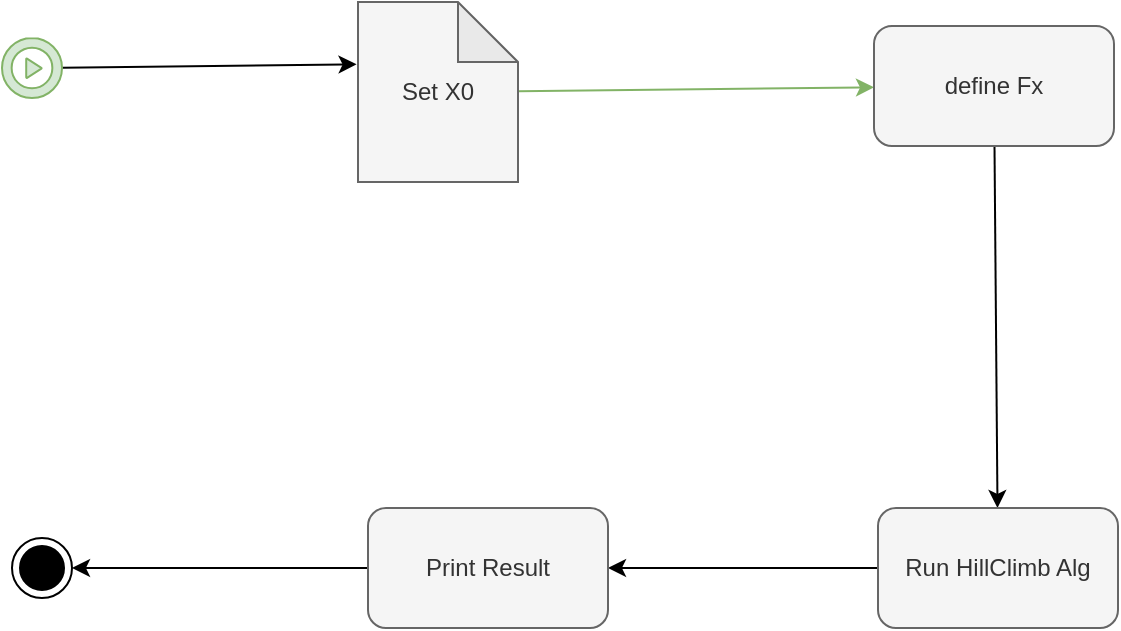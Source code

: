 <mxfile version="21.6.1" type="device">
  <diagram name="HillFlow" id="rK3a59QDQLnYB873B_7I">
    <mxGraphModel dx="1210" dy="473" grid="0" gridSize="10" guides="1" tooltips="1" connect="1" arrows="1" fold="1" page="0" pageScale="1" pageWidth="827" pageHeight="1169" math="0" shadow="0">
      <root>
        <mxCell id="0" />
        <mxCell id="1" parent="0" />
        <mxCell id="A7kc_PsFiQQXrYhV5DmR-22" style="edgeStyle=none;rounded=0;orthogonalLoop=1;jettySize=auto;html=1;fillColor=#d5e8d4;strokeColor=#82b366;" parent="1" source="A7kc_PsFiQQXrYhV5DmR-1" target="A7kc_PsFiQQXrYhV5DmR-21" edge="1">
          <mxGeometry relative="1" as="geometry" />
        </mxCell>
        <mxCell id="A7kc_PsFiQQXrYhV5DmR-1" value="Set X0" style="shape=note;whiteSpace=wrap;html=1;backgroundOutline=1;darkOpacity=0.05;fillColor=#f5f5f5;strokeColor=#666666;fontColor=#333333;" parent="1" vertex="1">
          <mxGeometry x="155" y="58" width="80" height="90" as="geometry" />
        </mxCell>
        <mxCell id="A7kc_PsFiQQXrYhV5DmR-3" style="edgeStyle=none;rounded=0;orthogonalLoop=1;jettySize=auto;html=1;entryX=-0.009;entryY=0.346;entryDx=0;entryDy=0;entryPerimeter=0;" parent="1" source="A7kc_PsFiQQXrYhV5DmR-2" target="A7kc_PsFiQQXrYhV5DmR-1" edge="1">
          <mxGeometry relative="1" as="geometry" />
        </mxCell>
        <mxCell id="A7kc_PsFiQQXrYhV5DmR-2" value="" style="sketch=0;html=1;aspect=fixed;strokeColor=#82b366;shadow=0;fillColor=#d5e8d4;verticalAlign=top;labelPosition=center;verticalLabelPosition=bottom;shape=mxgraph.gcp2.play_start" parent="1" vertex="1">
          <mxGeometry x="-23" y="76" width="30" height="30" as="geometry" />
        </mxCell>
        <mxCell id="A7kc_PsFiQQXrYhV5DmR-10" value="" style="ellipse;html=1;shape=endState;fillColor=strokeColor;" parent="1" vertex="1">
          <mxGeometry x="-18" y="326" width="30" height="30" as="geometry" />
        </mxCell>
        <mxCell id="A7kc_PsFiQQXrYhV5DmR-24" style="edgeStyle=none;rounded=0;orthogonalLoop=1;jettySize=auto;html=1;" parent="1" source="A7kc_PsFiQQXrYhV5DmR-21" target="A7kc_PsFiQQXrYhV5DmR-23" edge="1">
          <mxGeometry relative="1" as="geometry" />
        </mxCell>
        <mxCell id="A7kc_PsFiQQXrYhV5DmR-21" value="define Fx" style="rounded=1;whiteSpace=wrap;html=1;fillColor=#f5f5f5;strokeColor=#666666;fontColor=#333333;" parent="1" vertex="1">
          <mxGeometry x="413" y="70" width="120" height="60" as="geometry" />
        </mxCell>
        <mxCell id="A7kc_PsFiQQXrYhV5DmR-26" style="edgeStyle=none;rounded=0;orthogonalLoop=1;jettySize=auto;html=1;" parent="1" source="A7kc_PsFiQQXrYhV5DmR-23" target="A7kc_PsFiQQXrYhV5DmR-25" edge="1">
          <mxGeometry relative="1" as="geometry" />
        </mxCell>
        <mxCell id="A7kc_PsFiQQXrYhV5DmR-23" value="Run HillClimb Alg" style="rounded=1;whiteSpace=wrap;html=1;fillColor=#f5f5f5;strokeColor=#666666;fontColor=#333333;" parent="1" vertex="1">
          <mxGeometry x="415" y="311" width="120" height="60" as="geometry" />
        </mxCell>
        <mxCell id="A7kc_PsFiQQXrYhV5DmR-27" style="edgeStyle=none;rounded=0;orthogonalLoop=1;jettySize=auto;html=1;" parent="1" source="A7kc_PsFiQQXrYhV5DmR-25" target="A7kc_PsFiQQXrYhV5DmR-10" edge="1">
          <mxGeometry relative="1" as="geometry" />
        </mxCell>
        <mxCell id="A7kc_PsFiQQXrYhV5DmR-25" value="Print Result" style="rounded=1;whiteSpace=wrap;html=1;fillColor=#f5f5f5;fontColor=#333333;strokeColor=#666666;" parent="1" vertex="1">
          <mxGeometry x="160" y="311" width="120" height="60" as="geometry" />
        </mxCell>
      </root>
    </mxGraphModel>
  </diagram>
</mxfile>
